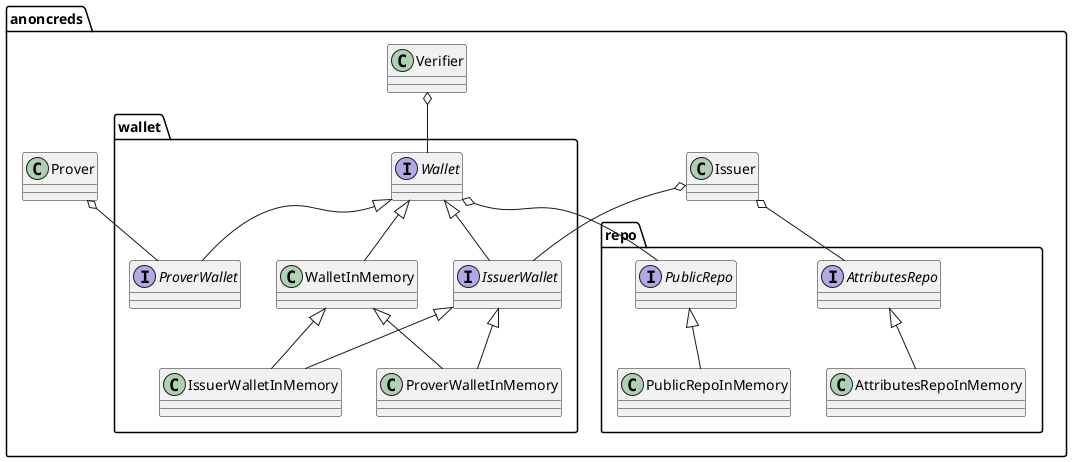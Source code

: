 @startuml

package  anoncreds.repo {

interface PublicRepo
interface AttributesRepo

class PublicRepoInMemory
class AttributesRepoInMemory

AttributesRepo <|-- AttributesRepoInMemory
PublicRepo <|-- PublicRepoInMemory
}


package  anoncreds.wallet {

interface Wallet
interface IssuerWallet
interface ProverWallet

class WalletInMemory
class IssuerWalletInMemory
class ProverWalletInMemory

Wallet o-- PublicRepo
Wallet <|-- IssuerWallet
Wallet <|-- ProverWallet
Wallet <|-- WalletInMemory

IssuerWallet <|-- IssuerWalletInMemory
WalletInMemory <|-- IssuerWalletInMemory

IssuerWallet <|-- ProverWalletInMemory
WalletInMemory <|-- ProverWalletInMemory
}


package  anoncreds {

class Issuer
class Prover
class Verifier

Issuer o-- IssuerWallet
Issuer o-- AttributesRepo
Prover o-- ProverWallet
Verifier o-- Wallet
}

@enduml